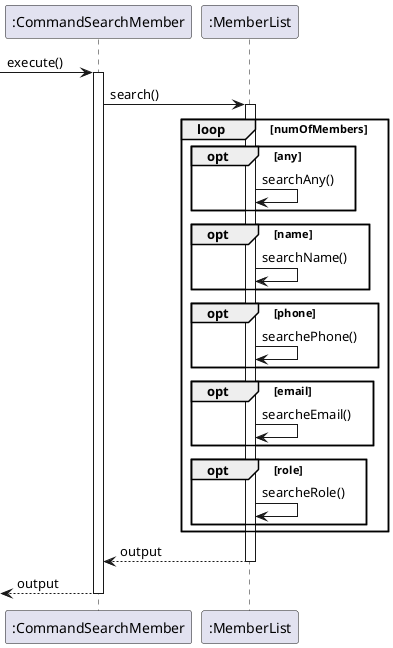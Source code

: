 @startuml
participant ":CommandSearchMember" as CommandFinanceSummary
participant ":MemberList" as FinanceList
->CommandFinanceSummary:execute()
activate CommandFinanceSummary
CommandFinanceSummary -> FinanceList : search()
activate FinanceList
loop numOfMembers
opt any
FinanceList -> FinanceList: searchAny()
end
opt name
FinanceList -> FinanceList: searchName()
end
opt phone
FinanceList -> FinanceList: searchePhone()
end
opt email
FinanceList -> FinanceList: searcheEmail()
end
opt role
FinanceList -> FinanceList: searcheRole()
end
end
return output
return output
@enduml